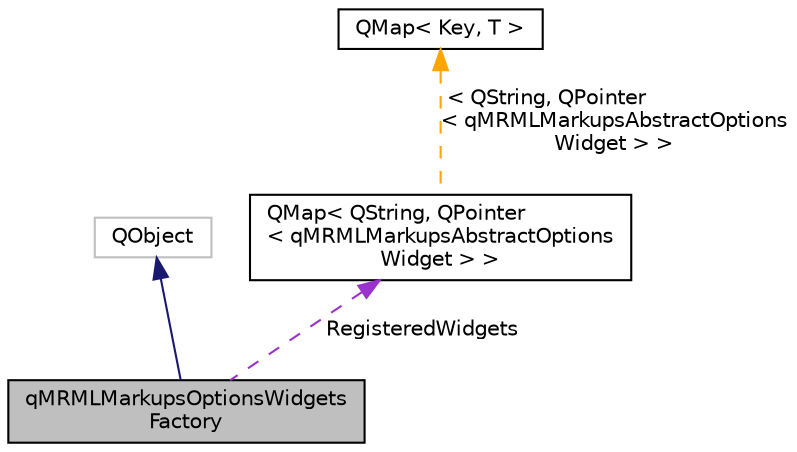 digraph "qMRMLMarkupsOptionsWidgetsFactory"
{
  bgcolor="transparent";
  edge [fontname="Helvetica",fontsize="10",labelfontname="Helvetica",labelfontsize="10"];
  node [fontname="Helvetica",fontsize="10",shape=record];
  Node2 [label="qMRMLMarkupsOptionsWidgets\lFactory",height=0.2,width=0.4,color="black", fillcolor="grey75", style="filled", fontcolor="black"];
  Node3 -> Node2 [dir="back",color="midnightblue",fontsize="10",style="solid",fontname="Helvetica"];
  Node3 [label="QObject",height=0.2,width=0.4,color="grey75"];
  Node4 -> Node2 [dir="back",color="darkorchid3",fontsize="10",style="dashed",label=" RegisteredWidgets" ,fontname="Helvetica"];
  Node4 [label="QMap\< QString, QPointer\l\< qMRMLMarkupsAbstractOptions\lWidget \> \>",height=0.2,width=0.4,color="black",URL="$classQMap.html"];
  Node5 -> Node4 [dir="back",color="orange",fontsize="10",style="dashed",label=" \< QString, QPointer\l\< qMRMLMarkupsAbstractOptions\lWidget \> \>" ,fontname="Helvetica"];
  Node5 [label="QMap\< Key, T \>",height=0.2,width=0.4,color="black",URL="$classQMap.html"];
}
